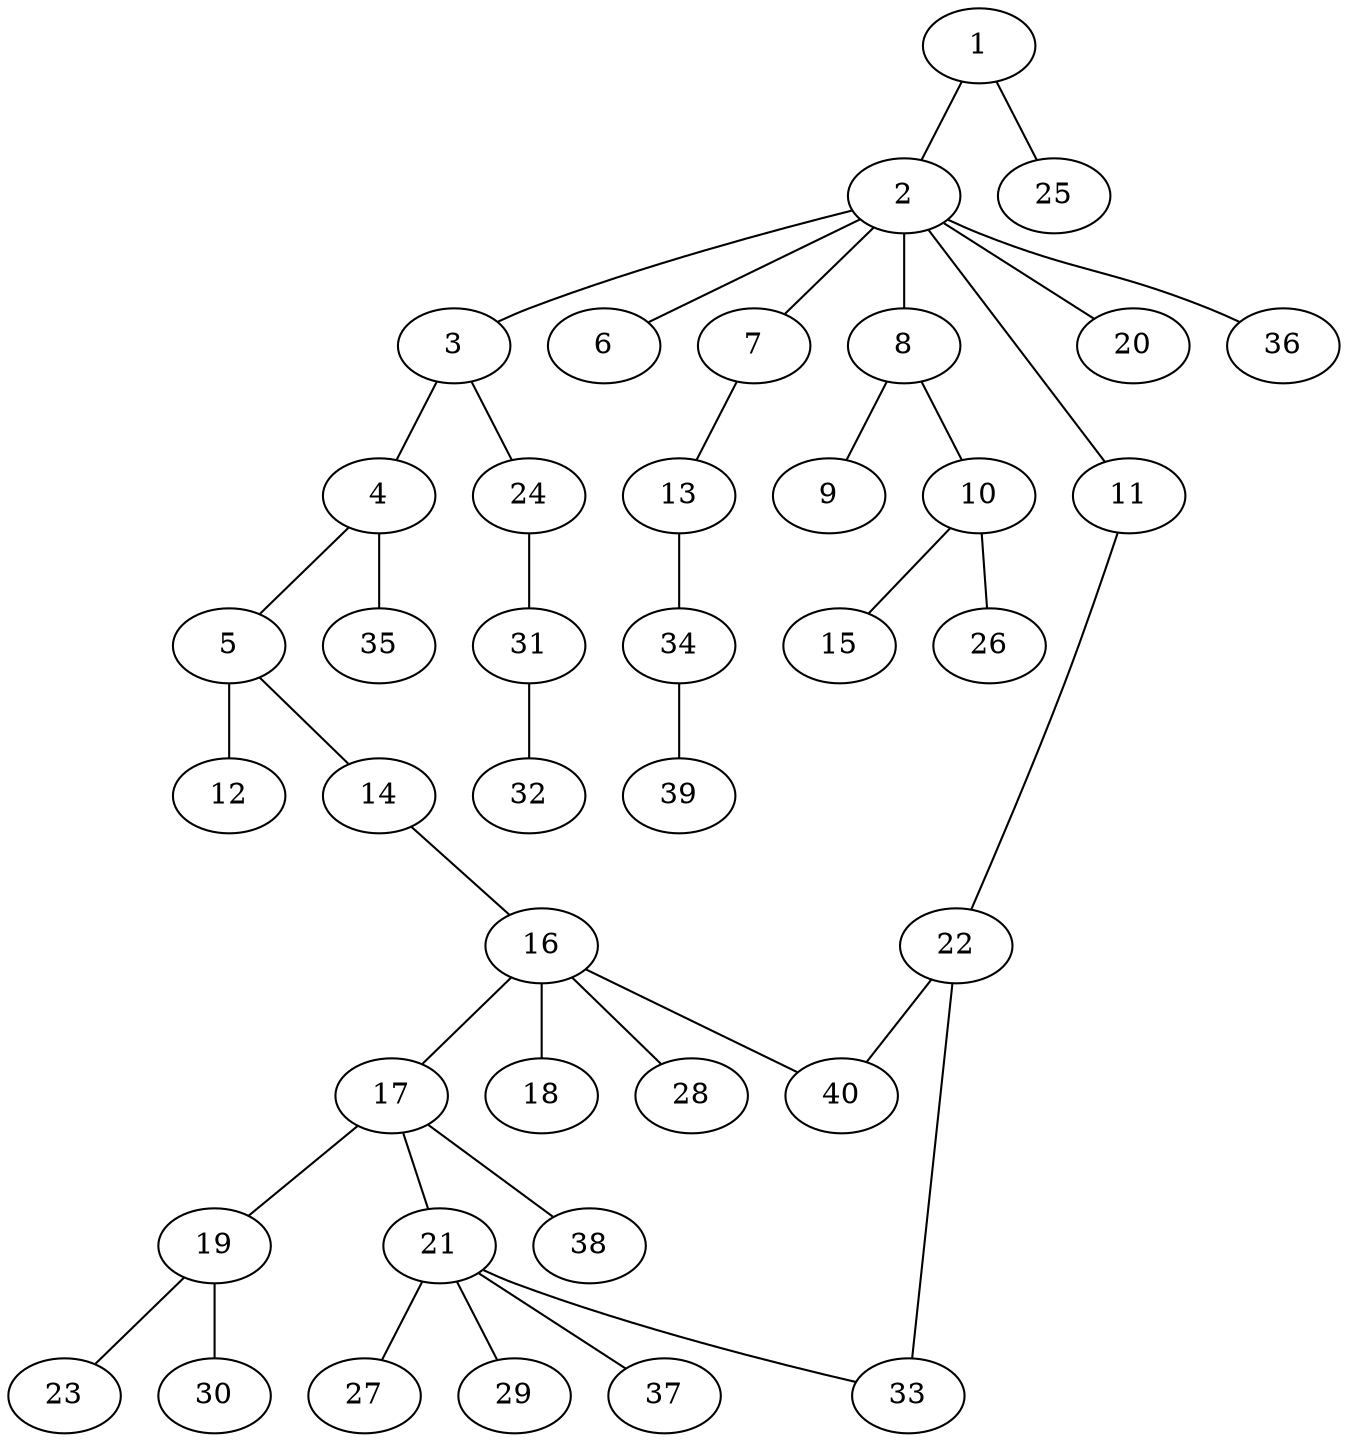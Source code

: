 graph graphname {1--2
1--25
2--3
2--6
2--7
2--8
2--11
2--20
2--36
3--4
3--24
4--5
4--35
5--12
5--14
7--13
8--9
8--10
10--15
10--26
11--22
13--34
14--16
16--17
16--18
16--28
16--40
17--19
17--21
17--38
19--23
19--30
21--27
21--29
21--33
21--37
22--33
22--40
24--31
31--32
34--39
}